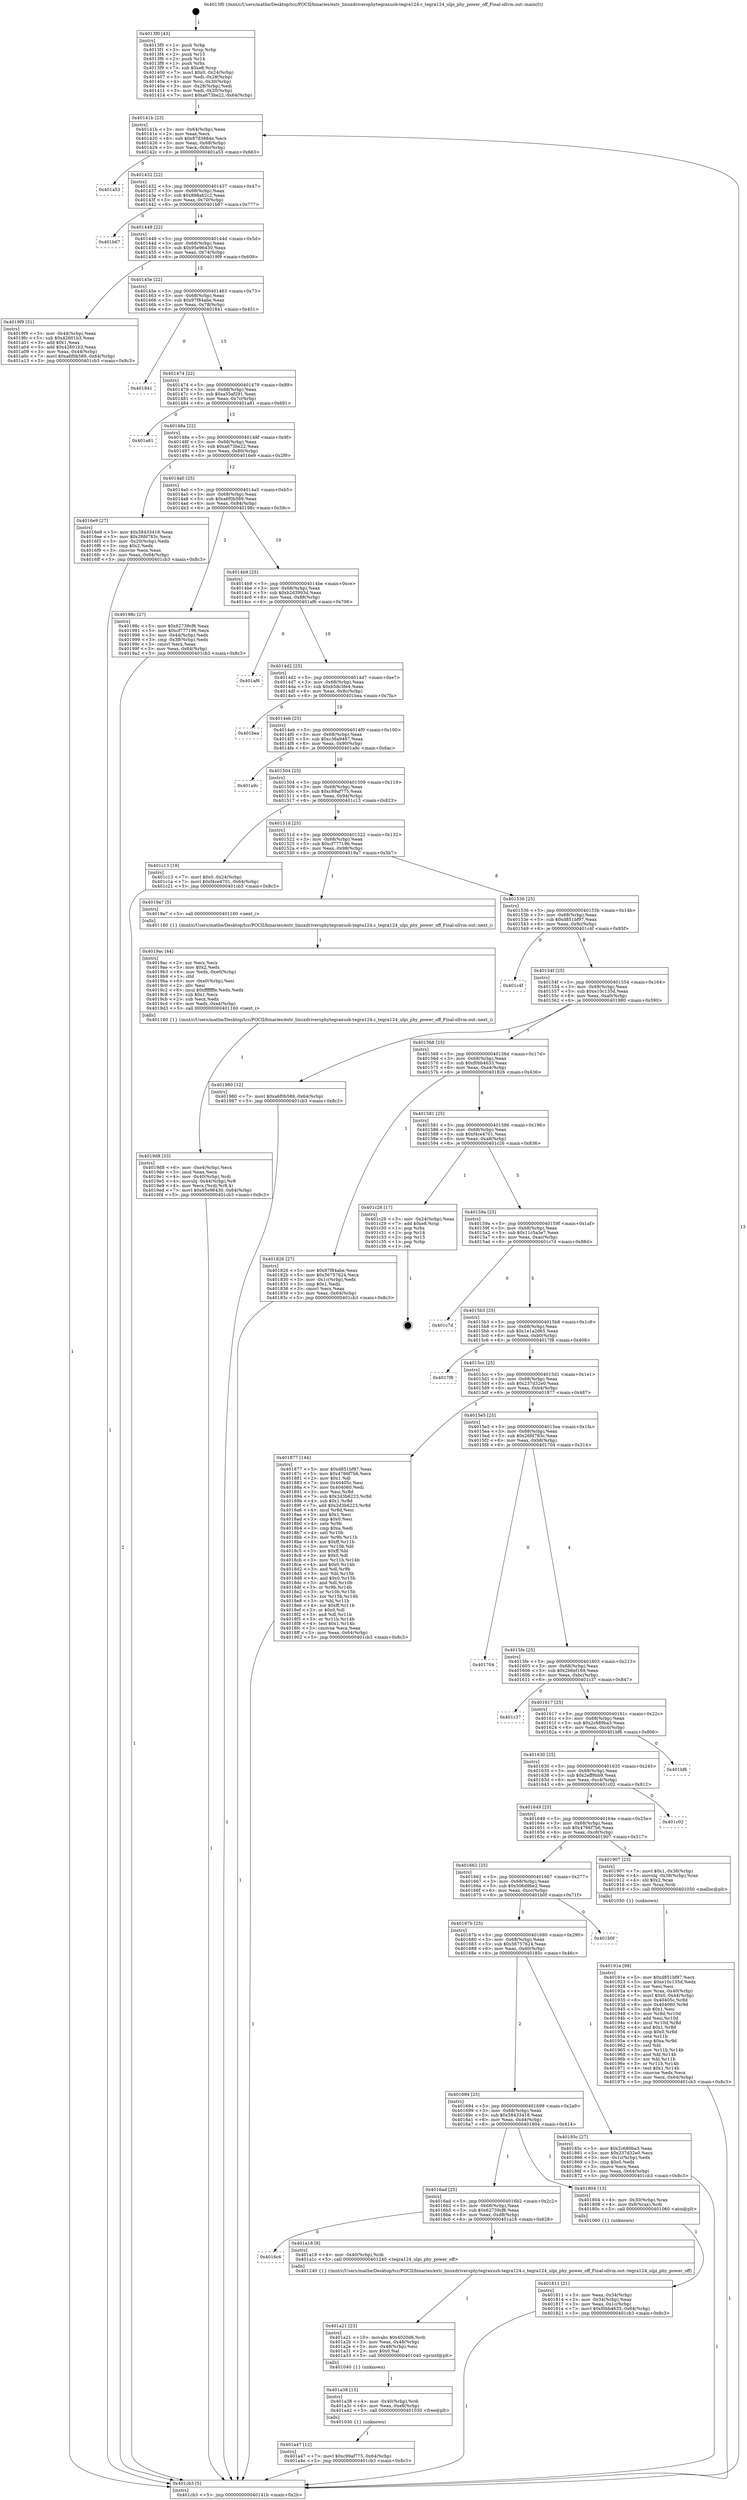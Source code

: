 digraph "0x4013f0" {
  label = "0x4013f0 (/mnt/c/Users/mathe/Desktop/tcc/POCII/binaries/extr_linuxdriversphytegraxusb-tegra124.c_tegra124_ulpi_phy_power_off_Final-ollvm.out::main(0))"
  labelloc = "t"
  node[shape=record]

  Entry [label="",width=0.3,height=0.3,shape=circle,fillcolor=black,style=filled]
  "0x40141b" [label="{
     0x40141b [23]\l
     | [instrs]\l
     &nbsp;&nbsp;0x40141b \<+3\>: mov -0x64(%rbp),%eax\l
     &nbsp;&nbsp;0x40141e \<+2\>: mov %eax,%ecx\l
     &nbsp;&nbsp;0x401420 \<+6\>: sub $0x87d3884e,%ecx\l
     &nbsp;&nbsp;0x401426 \<+3\>: mov %eax,-0x68(%rbp)\l
     &nbsp;&nbsp;0x401429 \<+3\>: mov %ecx,-0x6c(%rbp)\l
     &nbsp;&nbsp;0x40142c \<+6\>: je 0000000000401a53 \<main+0x663\>\l
  }"]
  "0x401a53" [label="{
     0x401a53\l
  }", style=dashed]
  "0x401432" [label="{
     0x401432 [22]\l
     | [instrs]\l
     &nbsp;&nbsp;0x401432 \<+5\>: jmp 0000000000401437 \<main+0x47\>\l
     &nbsp;&nbsp;0x401437 \<+3\>: mov -0x68(%rbp),%eax\l
     &nbsp;&nbsp;0x40143a \<+5\>: sub $0x898ab2c2,%eax\l
     &nbsp;&nbsp;0x40143f \<+3\>: mov %eax,-0x70(%rbp)\l
     &nbsp;&nbsp;0x401442 \<+6\>: je 0000000000401b67 \<main+0x777\>\l
  }"]
  Exit [label="",width=0.3,height=0.3,shape=circle,fillcolor=black,style=filled,peripheries=2]
  "0x401b67" [label="{
     0x401b67\l
  }", style=dashed]
  "0x401448" [label="{
     0x401448 [22]\l
     | [instrs]\l
     &nbsp;&nbsp;0x401448 \<+5\>: jmp 000000000040144d \<main+0x5d\>\l
     &nbsp;&nbsp;0x40144d \<+3\>: mov -0x68(%rbp),%eax\l
     &nbsp;&nbsp;0x401450 \<+5\>: sub $0x95e96430,%eax\l
     &nbsp;&nbsp;0x401455 \<+3\>: mov %eax,-0x74(%rbp)\l
     &nbsp;&nbsp;0x401458 \<+6\>: je 00000000004019f9 \<main+0x609\>\l
  }"]
  "0x401a47" [label="{
     0x401a47 [12]\l
     | [instrs]\l
     &nbsp;&nbsp;0x401a47 \<+7\>: movl $0xc99af775,-0x64(%rbp)\l
     &nbsp;&nbsp;0x401a4e \<+5\>: jmp 0000000000401cb3 \<main+0x8c3\>\l
  }"]
  "0x4019f9" [label="{
     0x4019f9 [31]\l
     | [instrs]\l
     &nbsp;&nbsp;0x4019f9 \<+3\>: mov -0x44(%rbp),%eax\l
     &nbsp;&nbsp;0x4019fc \<+5\>: sub $0x42601b3,%eax\l
     &nbsp;&nbsp;0x401a01 \<+3\>: add $0x1,%eax\l
     &nbsp;&nbsp;0x401a04 \<+5\>: add $0x42601b3,%eax\l
     &nbsp;&nbsp;0x401a09 \<+3\>: mov %eax,-0x44(%rbp)\l
     &nbsp;&nbsp;0x401a0c \<+7\>: movl $0xa6f0b589,-0x64(%rbp)\l
     &nbsp;&nbsp;0x401a13 \<+5\>: jmp 0000000000401cb3 \<main+0x8c3\>\l
  }"]
  "0x40145e" [label="{
     0x40145e [22]\l
     | [instrs]\l
     &nbsp;&nbsp;0x40145e \<+5\>: jmp 0000000000401463 \<main+0x73\>\l
     &nbsp;&nbsp;0x401463 \<+3\>: mov -0x68(%rbp),%eax\l
     &nbsp;&nbsp;0x401466 \<+5\>: sub $0x97f84abe,%eax\l
     &nbsp;&nbsp;0x40146b \<+3\>: mov %eax,-0x78(%rbp)\l
     &nbsp;&nbsp;0x40146e \<+6\>: je 0000000000401841 \<main+0x451\>\l
  }"]
  "0x401a38" [label="{
     0x401a38 [15]\l
     | [instrs]\l
     &nbsp;&nbsp;0x401a38 \<+4\>: mov -0x40(%rbp),%rdi\l
     &nbsp;&nbsp;0x401a3c \<+6\>: mov %eax,-0xe8(%rbp)\l
     &nbsp;&nbsp;0x401a42 \<+5\>: call 0000000000401030 \<free@plt\>\l
     | [calls]\l
     &nbsp;&nbsp;0x401030 \{1\} (unknown)\l
  }"]
  "0x401841" [label="{
     0x401841\l
  }", style=dashed]
  "0x401474" [label="{
     0x401474 [22]\l
     | [instrs]\l
     &nbsp;&nbsp;0x401474 \<+5\>: jmp 0000000000401479 \<main+0x89\>\l
     &nbsp;&nbsp;0x401479 \<+3\>: mov -0x68(%rbp),%eax\l
     &nbsp;&nbsp;0x40147c \<+5\>: sub $0xa55af291,%eax\l
     &nbsp;&nbsp;0x401481 \<+3\>: mov %eax,-0x7c(%rbp)\l
     &nbsp;&nbsp;0x401484 \<+6\>: je 0000000000401a81 \<main+0x691\>\l
  }"]
  "0x401a21" [label="{
     0x401a21 [23]\l
     | [instrs]\l
     &nbsp;&nbsp;0x401a21 \<+10\>: movabs $0x4020d6,%rdi\l
     &nbsp;&nbsp;0x401a2b \<+3\>: mov %eax,-0x48(%rbp)\l
     &nbsp;&nbsp;0x401a2e \<+3\>: mov -0x48(%rbp),%esi\l
     &nbsp;&nbsp;0x401a31 \<+2\>: mov $0x0,%al\l
     &nbsp;&nbsp;0x401a33 \<+5\>: call 0000000000401040 \<printf@plt\>\l
     | [calls]\l
     &nbsp;&nbsp;0x401040 \{1\} (unknown)\l
  }"]
  "0x401a81" [label="{
     0x401a81\l
  }", style=dashed]
  "0x40148a" [label="{
     0x40148a [22]\l
     | [instrs]\l
     &nbsp;&nbsp;0x40148a \<+5\>: jmp 000000000040148f \<main+0x9f\>\l
     &nbsp;&nbsp;0x40148f \<+3\>: mov -0x68(%rbp),%eax\l
     &nbsp;&nbsp;0x401492 \<+5\>: sub $0xa673be22,%eax\l
     &nbsp;&nbsp;0x401497 \<+3\>: mov %eax,-0x80(%rbp)\l
     &nbsp;&nbsp;0x40149a \<+6\>: je 00000000004016e9 \<main+0x2f9\>\l
  }"]
  "0x4016c6" [label="{
     0x4016c6\l
  }", style=dashed]
  "0x4016e9" [label="{
     0x4016e9 [27]\l
     | [instrs]\l
     &nbsp;&nbsp;0x4016e9 \<+5\>: mov $0x58433418,%eax\l
     &nbsp;&nbsp;0x4016ee \<+5\>: mov $0x26fd783c,%ecx\l
     &nbsp;&nbsp;0x4016f3 \<+3\>: mov -0x20(%rbp),%edx\l
     &nbsp;&nbsp;0x4016f6 \<+3\>: cmp $0x2,%edx\l
     &nbsp;&nbsp;0x4016f9 \<+3\>: cmovne %ecx,%eax\l
     &nbsp;&nbsp;0x4016fc \<+3\>: mov %eax,-0x64(%rbp)\l
     &nbsp;&nbsp;0x4016ff \<+5\>: jmp 0000000000401cb3 \<main+0x8c3\>\l
  }"]
  "0x4014a0" [label="{
     0x4014a0 [25]\l
     | [instrs]\l
     &nbsp;&nbsp;0x4014a0 \<+5\>: jmp 00000000004014a5 \<main+0xb5\>\l
     &nbsp;&nbsp;0x4014a5 \<+3\>: mov -0x68(%rbp),%eax\l
     &nbsp;&nbsp;0x4014a8 \<+5\>: sub $0xa6f0b589,%eax\l
     &nbsp;&nbsp;0x4014ad \<+6\>: mov %eax,-0x84(%rbp)\l
     &nbsp;&nbsp;0x4014b3 \<+6\>: je 000000000040198c \<main+0x59c\>\l
  }"]
  "0x401cb3" [label="{
     0x401cb3 [5]\l
     | [instrs]\l
     &nbsp;&nbsp;0x401cb3 \<+5\>: jmp 000000000040141b \<main+0x2b\>\l
  }"]
  "0x4013f0" [label="{
     0x4013f0 [43]\l
     | [instrs]\l
     &nbsp;&nbsp;0x4013f0 \<+1\>: push %rbp\l
     &nbsp;&nbsp;0x4013f1 \<+3\>: mov %rsp,%rbp\l
     &nbsp;&nbsp;0x4013f4 \<+2\>: push %r15\l
     &nbsp;&nbsp;0x4013f6 \<+2\>: push %r14\l
     &nbsp;&nbsp;0x4013f8 \<+1\>: push %rbx\l
     &nbsp;&nbsp;0x4013f9 \<+7\>: sub $0xe8,%rsp\l
     &nbsp;&nbsp;0x401400 \<+7\>: movl $0x0,-0x24(%rbp)\l
     &nbsp;&nbsp;0x401407 \<+3\>: mov %edi,-0x28(%rbp)\l
     &nbsp;&nbsp;0x40140a \<+4\>: mov %rsi,-0x30(%rbp)\l
     &nbsp;&nbsp;0x40140e \<+3\>: mov -0x28(%rbp),%edi\l
     &nbsp;&nbsp;0x401411 \<+3\>: mov %edi,-0x20(%rbp)\l
     &nbsp;&nbsp;0x401414 \<+7\>: movl $0xa673be22,-0x64(%rbp)\l
  }"]
  "0x401a18" [label="{
     0x401a18 [9]\l
     | [instrs]\l
     &nbsp;&nbsp;0x401a18 \<+4\>: mov -0x40(%rbp),%rdi\l
     &nbsp;&nbsp;0x401a1c \<+5\>: call 0000000000401240 \<tegra124_ulpi_phy_power_off\>\l
     | [calls]\l
     &nbsp;&nbsp;0x401240 \{1\} (/mnt/c/Users/mathe/Desktop/tcc/POCII/binaries/extr_linuxdriversphytegraxusb-tegra124.c_tegra124_ulpi_phy_power_off_Final-ollvm.out::tegra124_ulpi_phy_power_off)\l
  }"]
  "0x40198c" [label="{
     0x40198c [27]\l
     | [instrs]\l
     &nbsp;&nbsp;0x40198c \<+5\>: mov $0x62739cf6,%eax\l
     &nbsp;&nbsp;0x401991 \<+5\>: mov $0xcf777196,%ecx\l
     &nbsp;&nbsp;0x401996 \<+3\>: mov -0x44(%rbp),%edx\l
     &nbsp;&nbsp;0x401999 \<+3\>: cmp -0x38(%rbp),%edx\l
     &nbsp;&nbsp;0x40199c \<+3\>: cmovl %ecx,%eax\l
     &nbsp;&nbsp;0x40199f \<+3\>: mov %eax,-0x64(%rbp)\l
     &nbsp;&nbsp;0x4019a2 \<+5\>: jmp 0000000000401cb3 \<main+0x8c3\>\l
  }"]
  "0x4014b9" [label="{
     0x4014b9 [25]\l
     | [instrs]\l
     &nbsp;&nbsp;0x4014b9 \<+5\>: jmp 00000000004014be \<main+0xce\>\l
     &nbsp;&nbsp;0x4014be \<+3\>: mov -0x68(%rbp),%eax\l
     &nbsp;&nbsp;0x4014c1 \<+5\>: sub $0xb2d3993d,%eax\l
     &nbsp;&nbsp;0x4014c6 \<+6\>: mov %eax,-0x88(%rbp)\l
     &nbsp;&nbsp;0x4014cc \<+6\>: je 0000000000401af6 \<main+0x706\>\l
  }"]
  "0x4019d8" [label="{
     0x4019d8 [33]\l
     | [instrs]\l
     &nbsp;&nbsp;0x4019d8 \<+6\>: mov -0xe4(%rbp),%ecx\l
     &nbsp;&nbsp;0x4019de \<+3\>: imul %eax,%ecx\l
     &nbsp;&nbsp;0x4019e1 \<+4\>: mov -0x40(%rbp),%rdi\l
     &nbsp;&nbsp;0x4019e5 \<+4\>: movslq -0x44(%rbp),%r8\l
     &nbsp;&nbsp;0x4019e9 \<+4\>: mov %ecx,(%rdi,%r8,4)\l
     &nbsp;&nbsp;0x4019ed \<+7\>: movl $0x95e96430,-0x64(%rbp)\l
     &nbsp;&nbsp;0x4019f4 \<+5\>: jmp 0000000000401cb3 \<main+0x8c3\>\l
  }"]
  "0x401af6" [label="{
     0x401af6\l
  }", style=dashed]
  "0x4014d2" [label="{
     0x4014d2 [25]\l
     | [instrs]\l
     &nbsp;&nbsp;0x4014d2 \<+5\>: jmp 00000000004014d7 \<main+0xe7\>\l
     &nbsp;&nbsp;0x4014d7 \<+3\>: mov -0x68(%rbp),%eax\l
     &nbsp;&nbsp;0x4014da \<+5\>: sub $0xb5dc3fe4,%eax\l
     &nbsp;&nbsp;0x4014df \<+6\>: mov %eax,-0x8c(%rbp)\l
     &nbsp;&nbsp;0x4014e5 \<+6\>: je 0000000000401bea \<main+0x7fa\>\l
  }"]
  "0x4019ac" [label="{
     0x4019ac [44]\l
     | [instrs]\l
     &nbsp;&nbsp;0x4019ac \<+2\>: xor %ecx,%ecx\l
     &nbsp;&nbsp;0x4019ae \<+5\>: mov $0x2,%edx\l
     &nbsp;&nbsp;0x4019b3 \<+6\>: mov %edx,-0xe0(%rbp)\l
     &nbsp;&nbsp;0x4019b9 \<+1\>: cltd\l
     &nbsp;&nbsp;0x4019ba \<+6\>: mov -0xe0(%rbp),%esi\l
     &nbsp;&nbsp;0x4019c0 \<+2\>: idiv %esi\l
     &nbsp;&nbsp;0x4019c2 \<+6\>: imul $0xfffffffe,%edx,%edx\l
     &nbsp;&nbsp;0x4019c8 \<+3\>: sub $0x1,%ecx\l
     &nbsp;&nbsp;0x4019cb \<+2\>: sub %ecx,%edx\l
     &nbsp;&nbsp;0x4019cd \<+6\>: mov %edx,-0xe4(%rbp)\l
     &nbsp;&nbsp;0x4019d3 \<+5\>: call 0000000000401160 \<next_i\>\l
     | [calls]\l
     &nbsp;&nbsp;0x401160 \{1\} (/mnt/c/Users/mathe/Desktop/tcc/POCII/binaries/extr_linuxdriversphytegraxusb-tegra124.c_tegra124_ulpi_phy_power_off_Final-ollvm.out::next_i)\l
  }"]
  "0x401bea" [label="{
     0x401bea\l
  }", style=dashed]
  "0x4014eb" [label="{
     0x4014eb [25]\l
     | [instrs]\l
     &nbsp;&nbsp;0x4014eb \<+5\>: jmp 00000000004014f0 \<main+0x100\>\l
     &nbsp;&nbsp;0x4014f0 \<+3\>: mov -0x68(%rbp),%eax\l
     &nbsp;&nbsp;0x4014f3 \<+5\>: sub $0xc36a9487,%eax\l
     &nbsp;&nbsp;0x4014f8 \<+6\>: mov %eax,-0x90(%rbp)\l
     &nbsp;&nbsp;0x4014fe \<+6\>: je 0000000000401a9c \<main+0x6ac\>\l
  }"]
  "0x40191e" [label="{
     0x40191e [98]\l
     | [instrs]\l
     &nbsp;&nbsp;0x40191e \<+5\>: mov $0xd851bf97,%ecx\l
     &nbsp;&nbsp;0x401923 \<+5\>: mov $0xe10c135d,%edx\l
     &nbsp;&nbsp;0x401928 \<+2\>: xor %esi,%esi\l
     &nbsp;&nbsp;0x40192a \<+4\>: mov %rax,-0x40(%rbp)\l
     &nbsp;&nbsp;0x40192e \<+7\>: movl $0x0,-0x44(%rbp)\l
     &nbsp;&nbsp;0x401935 \<+8\>: mov 0x40405c,%r8d\l
     &nbsp;&nbsp;0x40193d \<+8\>: mov 0x404060,%r9d\l
     &nbsp;&nbsp;0x401945 \<+3\>: sub $0x1,%esi\l
     &nbsp;&nbsp;0x401948 \<+3\>: mov %r8d,%r10d\l
     &nbsp;&nbsp;0x40194b \<+3\>: add %esi,%r10d\l
     &nbsp;&nbsp;0x40194e \<+4\>: imul %r10d,%r8d\l
     &nbsp;&nbsp;0x401952 \<+4\>: and $0x1,%r8d\l
     &nbsp;&nbsp;0x401956 \<+4\>: cmp $0x0,%r8d\l
     &nbsp;&nbsp;0x40195a \<+4\>: sete %r11b\l
     &nbsp;&nbsp;0x40195e \<+4\>: cmp $0xa,%r9d\l
     &nbsp;&nbsp;0x401962 \<+3\>: setl %bl\l
     &nbsp;&nbsp;0x401965 \<+3\>: mov %r11b,%r14b\l
     &nbsp;&nbsp;0x401968 \<+3\>: and %bl,%r14b\l
     &nbsp;&nbsp;0x40196b \<+3\>: xor %bl,%r11b\l
     &nbsp;&nbsp;0x40196e \<+3\>: or %r11b,%r14b\l
     &nbsp;&nbsp;0x401971 \<+4\>: test $0x1,%r14b\l
     &nbsp;&nbsp;0x401975 \<+3\>: cmovne %edx,%ecx\l
     &nbsp;&nbsp;0x401978 \<+3\>: mov %ecx,-0x64(%rbp)\l
     &nbsp;&nbsp;0x40197b \<+5\>: jmp 0000000000401cb3 \<main+0x8c3\>\l
  }"]
  "0x401a9c" [label="{
     0x401a9c\l
  }", style=dashed]
  "0x401504" [label="{
     0x401504 [25]\l
     | [instrs]\l
     &nbsp;&nbsp;0x401504 \<+5\>: jmp 0000000000401509 \<main+0x119\>\l
     &nbsp;&nbsp;0x401509 \<+3\>: mov -0x68(%rbp),%eax\l
     &nbsp;&nbsp;0x40150c \<+5\>: sub $0xc99af775,%eax\l
     &nbsp;&nbsp;0x401511 \<+6\>: mov %eax,-0x94(%rbp)\l
     &nbsp;&nbsp;0x401517 \<+6\>: je 0000000000401c13 \<main+0x823\>\l
  }"]
  "0x401811" [label="{
     0x401811 [21]\l
     | [instrs]\l
     &nbsp;&nbsp;0x401811 \<+3\>: mov %eax,-0x34(%rbp)\l
     &nbsp;&nbsp;0x401814 \<+3\>: mov -0x34(%rbp),%eax\l
     &nbsp;&nbsp;0x401817 \<+3\>: mov %eax,-0x1c(%rbp)\l
     &nbsp;&nbsp;0x40181a \<+7\>: movl $0xf0bb4633,-0x64(%rbp)\l
     &nbsp;&nbsp;0x401821 \<+5\>: jmp 0000000000401cb3 \<main+0x8c3\>\l
  }"]
  "0x401c13" [label="{
     0x401c13 [19]\l
     | [instrs]\l
     &nbsp;&nbsp;0x401c13 \<+7\>: movl $0x0,-0x24(%rbp)\l
     &nbsp;&nbsp;0x401c1a \<+7\>: movl $0xf4ce4701,-0x64(%rbp)\l
     &nbsp;&nbsp;0x401c21 \<+5\>: jmp 0000000000401cb3 \<main+0x8c3\>\l
  }"]
  "0x40151d" [label="{
     0x40151d [25]\l
     | [instrs]\l
     &nbsp;&nbsp;0x40151d \<+5\>: jmp 0000000000401522 \<main+0x132\>\l
     &nbsp;&nbsp;0x401522 \<+3\>: mov -0x68(%rbp),%eax\l
     &nbsp;&nbsp;0x401525 \<+5\>: sub $0xcf777196,%eax\l
     &nbsp;&nbsp;0x40152a \<+6\>: mov %eax,-0x98(%rbp)\l
     &nbsp;&nbsp;0x401530 \<+6\>: je 00000000004019a7 \<main+0x5b7\>\l
  }"]
  "0x4016ad" [label="{
     0x4016ad [25]\l
     | [instrs]\l
     &nbsp;&nbsp;0x4016ad \<+5\>: jmp 00000000004016b2 \<main+0x2c2\>\l
     &nbsp;&nbsp;0x4016b2 \<+3\>: mov -0x68(%rbp),%eax\l
     &nbsp;&nbsp;0x4016b5 \<+5\>: sub $0x62739cf6,%eax\l
     &nbsp;&nbsp;0x4016ba \<+6\>: mov %eax,-0xd8(%rbp)\l
     &nbsp;&nbsp;0x4016c0 \<+6\>: je 0000000000401a18 \<main+0x628\>\l
  }"]
  "0x4019a7" [label="{
     0x4019a7 [5]\l
     | [instrs]\l
     &nbsp;&nbsp;0x4019a7 \<+5\>: call 0000000000401160 \<next_i\>\l
     | [calls]\l
     &nbsp;&nbsp;0x401160 \{1\} (/mnt/c/Users/mathe/Desktop/tcc/POCII/binaries/extr_linuxdriversphytegraxusb-tegra124.c_tegra124_ulpi_phy_power_off_Final-ollvm.out::next_i)\l
  }"]
  "0x401536" [label="{
     0x401536 [25]\l
     | [instrs]\l
     &nbsp;&nbsp;0x401536 \<+5\>: jmp 000000000040153b \<main+0x14b\>\l
     &nbsp;&nbsp;0x40153b \<+3\>: mov -0x68(%rbp),%eax\l
     &nbsp;&nbsp;0x40153e \<+5\>: sub $0xd851bf97,%eax\l
     &nbsp;&nbsp;0x401543 \<+6\>: mov %eax,-0x9c(%rbp)\l
     &nbsp;&nbsp;0x401549 \<+6\>: je 0000000000401c4f \<main+0x85f\>\l
  }"]
  "0x401804" [label="{
     0x401804 [13]\l
     | [instrs]\l
     &nbsp;&nbsp;0x401804 \<+4\>: mov -0x30(%rbp),%rax\l
     &nbsp;&nbsp;0x401808 \<+4\>: mov 0x8(%rax),%rdi\l
     &nbsp;&nbsp;0x40180c \<+5\>: call 0000000000401060 \<atoi@plt\>\l
     | [calls]\l
     &nbsp;&nbsp;0x401060 \{1\} (unknown)\l
  }"]
  "0x401c4f" [label="{
     0x401c4f\l
  }", style=dashed]
  "0x40154f" [label="{
     0x40154f [25]\l
     | [instrs]\l
     &nbsp;&nbsp;0x40154f \<+5\>: jmp 0000000000401554 \<main+0x164\>\l
     &nbsp;&nbsp;0x401554 \<+3\>: mov -0x68(%rbp),%eax\l
     &nbsp;&nbsp;0x401557 \<+5\>: sub $0xe10c135d,%eax\l
     &nbsp;&nbsp;0x40155c \<+6\>: mov %eax,-0xa0(%rbp)\l
     &nbsp;&nbsp;0x401562 \<+6\>: je 0000000000401980 \<main+0x590\>\l
  }"]
  "0x401694" [label="{
     0x401694 [25]\l
     | [instrs]\l
     &nbsp;&nbsp;0x401694 \<+5\>: jmp 0000000000401699 \<main+0x2a9\>\l
     &nbsp;&nbsp;0x401699 \<+3\>: mov -0x68(%rbp),%eax\l
     &nbsp;&nbsp;0x40169c \<+5\>: sub $0x58433418,%eax\l
     &nbsp;&nbsp;0x4016a1 \<+6\>: mov %eax,-0xd4(%rbp)\l
     &nbsp;&nbsp;0x4016a7 \<+6\>: je 0000000000401804 \<main+0x414\>\l
  }"]
  "0x401980" [label="{
     0x401980 [12]\l
     | [instrs]\l
     &nbsp;&nbsp;0x401980 \<+7\>: movl $0xa6f0b589,-0x64(%rbp)\l
     &nbsp;&nbsp;0x401987 \<+5\>: jmp 0000000000401cb3 \<main+0x8c3\>\l
  }"]
  "0x401568" [label="{
     0x401568 [25]\l
     | [instrs]\l
     &nbsp;&nbsp;0x401568 \<+5\>: jmp 000000000040156d \<main+0x17d\>\l
     &nbsp;&nbsp;0x40156d \<+3\>: mov -0x68(%rbp),%eax\l
     &nbsp;&nbsp;0x401570 \<+5\>: sub $0xf0bb4633,%eax\l
     &nbsp;&nbsp;0x401575 \<+6\>: mov %eax,-0xa4(%rbp)\l
     &nbsp;&nbsp;0x40157b \<+6\>: je 0000000000401826 \<main+0x436\>\l
  }"]
  "0x40185c" [label="{
     0x40185c [27]\l
     | [instrs]\l
     &nbsp;&nbsp;0x40185c \<+5\>: mov $0x2c689ba3,%eax\l
     &nbsp;&nbsp;0x401861 \<+5\>: mov $0x237d32e0,%ecx\l
     &nbsp;&nbsp;0x401866 \<+3\>: mov -0x1c(%rbp),%edx\l
     &nbsp;&nbsp;0x401869 \<+3\>: cmp $0x0,%edx\l
     &nbsp;&nbsp;0x40186c \<+3\>: cmove %ecx,%eax\l
     &nbsp;&nbsp;0x40186f \<+3\>: mov %eax,-0x64(%rbp)\l
     &nbsp;&nbsp;0x401872 \<+5\>: jmp 0000000000401cb3 \<main+0x8c3\>\l
  }"]
  "0x401826" [label="{
     0x401826 [27]\l
     | [instrs]\l
     &nbsp;&nbsp;0x401826 \<+5\>: mov $0x97f84abe,%eax\l
     &nbsp;&nbsp;0x40182b \<+5\>: mov $0x56757624,%ecx\l
     &nbsp;&nbsp;0x401830 \<+3\>: mov -0x1c(%rbp),%edx\l
     &nbsp;&nbsp;0x401833 \<+3\>: cmp $0x1,%edx\l
     &nbsp;&nbsp;0x401836 \<+3\>: cmovl %ecx,%eax\l
     &nbsp;&nbsp;0x401839 \<+3\>: mov %eax,-0x64(%rbp)\l
     &nbsp;&nbsp;0x40183c \<+5\>: jmp 0000000000401cb3 \<main+0x8c3\>\l
  }"]
  "0x401581" [label="{
     0x401581 [25]\l
     | [instrs]\l
     &nbsp;&nbsp;0x401581 \<+5\>: jmp 0000000000401586 \<main+0x196\>\l
     &nbsp;&nbsp;0x401586 \<+3\>: mov -0x68(%rbp),%eax\l
     &nbsp;&nbsp;0x401589 \<+5\>: sub $0xf4ce4701,%eax\l
     &nbsp;&nbsp;0x40158e \<+6\>: mov %eax,-0xa8(%rbp)\l
     &nbsp;&nbsp;0x401594 \<+6\>: je 0000000000401c26 \<main+0x836\>\l
  }"]
  "0x40167b" [label="{
     0x40167b [25]\l
     | [instrs]\l
     &nbsp;&nbsp;0x40167b \<+5\>: jmp 0000000000401680 \<main+0x290\>\l
     &nbsp;&nbsp;0x401680 \<+3\>: mov -0x68(%rbp),%eax\l
     &nbsp;&nbsp;0x401683 \<+5\>: sub $0x56757624,%eax\l
     &nbsp;&nbsp;0x401688 \<+6\>: mov %eax,-0xd0(%rbp)\l
     &nbsp;&nbsp;0x40168e \<+6\>: je 000000000040185c \<main+0x46c\>\l
  }"]
  "0x401c26" [label="{
     0x401c26 [17]\l
     | [instrs]\l
     &nbsp;&nbsp;0x401c26 \<+3\>: mov -0x24(%rbp),%eax\l
     &nbsp;&nbsp;0x401c29 \<+7\>: add $0xe8,%rsp\l
     &nbsp;&nbsp;0x401c30 \<+1\>: pop %rbx\l
     &nbsp;&nbsp;0x401c31 \<+2\>: pop %r14\l
     &nbsp;&nbsp;0x401c33 \<+2\>: pop %r15\l
     &nbsp;&nbsp;0x401c35 \<+1\>: pop %rbp\l
     &nbsp;&nbsp;0x401c36 \<+1\>: ret\l
  }"]
  "0x40159a" [label="{
     0x40159a [25]\l
     | [instrs]\l
     &nbsp;&nbsp;0x40159a \<+5\>: jmp 000000000040159f \<main+0x1af\>\l
     &nbsp;&nbsp;0x40159f \<+3\>: mov -0x68(%rbp),%eax\l
     &nbsp;&nbsp;0x4015a2 \<+5\>: sub $0x11c5a3e7,%eax\l
     &nbsp;&nbsp;0x4015a7 \<+6\>: mov %eax,-0xac(%rbp)\l
     &nbsp;&nbsp;0x4015ad \<+6\>: je 0000000000401c7d \<main+0x88d\>\l
  }"]
  "0x401b0f" [label="{
     0x401b0f\l
  }", style=dashed]
  "0x401c7d" [label="{
     0x401c7d\l
  }", style=dashed]
  "0x4015b3" [label="{
     0x4015b3 [25]\l
     | [instrs]\l
     &nbsp;&nbsp;0x4015b3 \<+5\>: jmp 00000000004015b8 \<main+0x1c8\>\l
     &nbsp;&nbsp;0x4015b8 \<+3\>: mov -0x68(%rbp),%eax\l
     &nbsp;&nbsp;0x4015bb \<+5\>: sub $0x1e1a2d65,%eax\l
     &nbsp;&nbsp;0x4015c0 \<+6\>: mov %eax,-0xb0(%rbp)\l
     &nbsp;&nbsp;0x4015c6 \<+6\>: je 00000000004017f8 \<main+0x408\>\l
  }"]
  "0x401662" [label="{
     0x401662 [25]\l
     | [instrs]\l
     &nbsp;&nbsp;0x401662 \<+5\>: jmp 0000000000401667 \<main+0x277\>\l
     &nbsp;&nbsp;0x401667 \<+3\>: mov -0x68(%rbp),%eax\l
     &nbsp;&nbsp;0x40166a \<+5\>: sub $0x506d9be2,%eax\l
     &nbsp;&nbsp;0x40166f \<+6\>: mov %eax,-0xcc(%rbp)\l
     &nbsp;&nbsp;0x401675 \<+6\>: je 0000000000401b0f \<main+0x71f\>\l
  }"]
  "0x4017f8" [label="{
     0x4017f8\l
  }", style=dashed]
  "0x4015cc" [label="{
     0x4015cc [25]\l
     | [instrs]\l
     &nbsp;&nbsp;0x4015cc \<+5\>: jmp 00000000004015d1 \<main+0x1e1\>\l
     &nbsp;&nbsp;0x4015d1 \<+3\>: mov -0x68(%rbp),%eax\l
     &nbsp;&nbsp;0x4015d4 \<+5\>: sub $0x237d32e0,%eax\l
     &nbsp;&nbsp;0x4015d9 \<+6\>: mov %eax,-0xb4(%rbp)\l
     &nbsp;&nbsp;0x4015df \<+6\>: je 0000000000401877 \<main+0x487\>\l
  }"]
  "0x401907" [label="{
     0x401907 [23]\l
     | [instrs]\l
     &nbsp;&nbsp;0x401907 \<+7\>: movl $0x1,-0x38(%rbp)\l
     &nbsp;&nbsp;0x40190e \<+4\>: movslq -0x38(%rbp),%rax\l
     &nbsp;&nbsp;0x401912 \<+4\>: shl $0x2,%rax\l
     &nbsp;&nbsp;0x401916 \<+3\>: mov %rax,%rdi\l
     &nbsp;&nbsp;0x401919 \<+5\>: call 0000000000401050 \<malloc@plt\>\l
     | [calls]\l
     &nbsp;&nbsp;0x401050 \{1\} (unknown)\l
  }"]
  "0x401877" [label="{
     0x401877 [144]\l
     | [instrs]\l
     &nbsp;&nbsp;0x401877 \<+5\>: mov $0xd851bf97,%eax\l
     &nbsp;&nbsp;0x40187c \<+5\>: mov $0x4766f7b6,%ecx\l
     &nbsp;&nbsp;0x401881 \<+2\>: mov $0x1,%dl\l
     &nbsp;&nbsp;0x401883 \<+7\>: mov 0x40405c,%esi\l
     &nbsp;&nbsp;0x40188a \<+7\>: mov 0x404060,%edi\l
     &nbsp;&nbsp;0x401891 \<+3\>: mov %esi,%r8d\l
     &nbsp;&nbsp;0x401894 \<+7\>: sub $0x2d3b6223,%r8d\l
     &nbsp;&nbsp;0x40189b \<+4\>: sub $0x1,%r8d\l
     &nbsp;&nbsp;0x40189f \<+7\>: add $0x2d3b6223,%r8d\l
     &nbsp;&nbsp;0x4018a6 \<+4\>: imul %r8d,%esi\l
     &nbsp;&nbsp;0x4018aa \<+3\>: and $0x1,%esi\l
     &nbsp;&nbsp;0x4018ad \<+3\>: cmp $0x0,%esi\l
     &nbsp;&nbsp;0x4018b0 \<+4\>: sete %r9b\l
     &nbsp;&nbsp;0x4018b4 \<+3\>: cmp $0xa,%edi\l
     &nbsp;&nbsp;0x4018b7 \<+4\>: setl %r10b\l
     &nbsp;&nbsp;0x4018bb \<+3\>: mov %r9b,%r11b\l
     &nbsp;&nbsp;0x4018be \<+4\>: xor $0xff,%r11b\l
     &nbsp;&nbsp;0x4018c2 \<+3\>: mov %r10b,%bl\l
     &nbsp;&nbsp;0x4018c5 \<+3\>: xor $0xff,%bl\l
     &nbsp;&nbsp;0x4018c8 \<+3\>: xor $0x0,%dl\l
     &nbsp;&nbsp;0x4018cb \<+3\>: mov %r11b,%r14b\l
     &nbsp;&nbsp;0x4018ce \<+4\>: and $0x0,%r14b\l
     &nbsp;&nbsp;0x4018d2 \<+3\>: and %dl,%r9b\l
     &nbsp;&nbsp;0x4018d5 \<+3\>: mov %bl,%r15b\l
     &nbsp;&nbsp;0x4018d8 \<+4\>: and $0x0,%r15b\l
     &nbsp;&nbsp;0x4018dc \<+3\>: and %dl,%r10b\l
     &nbsp;&nbsp;0x4018df \<+3\>: or %r9b,%r14b\l
     &nbsp;&nbsp;0x4018e2 \<+3\>: or %r10b,%r15b\l
     &nbsp;&nbsp;0x4018e5 \<+3\>: xor %r15b,%r14b\l
     &nbsp;&nbsp;0x4018e8 \<+3\>: or %bl,%r11b\l
     &nbsp;&nbsp;0x4018eb \<+4\>: xor $0xff,%r11b\l
     &nbsp;&nbsp;0x4018ef \<+3\>: or $0x0,%dl\l
     &nbsp;&nbsp;0x4018f2 \<+3\>: and %dl,%r11b\l
     &nbsp;&nbsp;0x4018f5 \<+3\>: or %r11b,%r14b\l
     &nbsp;&nbsp;0x4018f8 \<+4\>: test $0x1,%r14b\l
     &nbsp;&nbsp;0x4018fc \<+3\>: cmovne %ecx,%eax\l
     &nbsp;&nbsp;0x4018ff \<+3\>: mov %eax,-0x64(%rbp)\l
     &nbsp;&nbsp;0x401902 \<+5\>: jmp 0000000000401cb3 \<main+0x8c3\>\l
  }"]
  "0x4015e5" [label="{
     0x4015e5 [25]\l
     | [instrs]\l
     &nbsp;&nbsp;0x4015e5 \<+5\>: jmp 00000000004015ea \<main+0x1fa\>\l
     &nbsp;&nbsp;0x4015ea \<+3\>: mov -0x68(%rbp),%eax\l
     &nbsp;&nbsp;0x4015ed \<+5\>: sub $0x26fd783c,%eax\l
     &nbsp;&nbsp;0x4015f2 \<+6\>: mov %eax,-0xb8(%rbp)\l
     &nbsp;&nbsp;0x4015f8 \<+6\>: je 0000000000401704 \<main+0x314\>\l
  }"]
  "0x401649" [label="{
     0x401649 [25]\l
     | [instrs]\l
     &nbsp;&nbsp;0x401649 \<+5\>: jmp 000000000040164e \<main+0x25e\>\l
     &nbsp;&nbsp;0x40164e \<+3\>: mov -0x68(%rbp),%eax\l
     &nbsp;&nbsp;0x401651 \<+5\>: sub $0x4766f7b6,%eax\l
     &nbsp;&nbsp;0x401656 \<+6\>: mov %eax,-0xc8(%rbp)\l
     &nbsp;&nbsp;0x40165c \<+6\>: je 0000000000401907 \<main+0x517\>\l
  }"]
  "0x401704" [label="{
     0x401704\l
  }", style=dashed]
  "0x4015fe" [label="{
     0x4015fe [25]\l
     | [instrs]\l
     &nbsp;&nbsp;0x4015fe \<+5\>: jmp 0000000000401603 \<main+0x213\>\l
     &nbsp;&nbsp;0x401603 \<+3\>: mov -0x68(%rbp),%eax\l
     &nbsp;&nbsp;0x401606 \<+5\>: sub $0x2b6ef169,%eax\l
     &nbsp;&nbsp;0x40160b \<+6\>: mov %eax,-0xbc(%rbp)\l
     &nbsp;&nbsp;0x401611 \<+6\>: je 0000000000401c37 \<main+0x847\>\l
  }"]
  "0x401c02" [label="{
     0x401c02\l
  }", style=dashed]
  "0x401c37" [label="{
     0x401c37\l
  }", style=dashed]
  "0x401617" [label="{
     0x401617 [25]\l
     | [instrs]\l
     &nbsp;&nbsp;0x401617 \<+5\>: jmp 000000000040161c \<main+0x22c\>\l
     &nbsp;&nbsp;0x40161c \<+3\>: mov -0x68(%rbp),%eax\l
     &nbsp;&nbsp;0x40161f \<+5\>: sub $0x2c689ba3,%eax\l
     &nbsp;&nbsp;0x401624 \<+6\>: mov %eax,-0xc0(%rbp)\l
     &nbsp;&nbsp;0x40162a \<+6\>: je 0000000000401bf6 \<main+0x806\>\l
  }"]
  "0x401630" [label="{
     0x401630 [25]\l
     | [instrs]\l
     &nbsp;&nbsp;0x401630 \<+5\>: jmp 0000000000401635 \<main+0x245\>\l
     &nbsp;&nbsp;0x401635 \<+3\>: mov -0x68(%rbp),%eax\l
     &nbsp;&nbsp;0x401638 \<+5\>: sub $0x2eff9bb9,%eax\l
     &nbsp;&nbsp;0x40163d \<+6\>: mov %eax,-0xc4(%rbp)\l
     &nbsp;&nbsp;0x401643 \<+6\>: je 0000000000401c02 \<main+0x812\>\l
  }"]
  "0x401bf6" [label="{
     0x401bf6\l
  }", style=dashed]
  Entry -> "0x4013f0" [label=" 1"]
  "0x40141b" -> "0x401a53" [label=" 0"]
  "0x40141b" -> "0x401432" [label=" 14"]
  "0x401c26" -> Exit [label=" 1"]
  "0x401432" -> "0x401b67" [label=" 0"]
  "0x401432" -> "0x401448" [label=" 14"]
  "0x401c13" -> "0x401cb3" [label=" 1"]
  "0x401448" -> "0x4019f9" [label=" 1"]
  "0x401448" -> "0x40145e" [label=" 13"]
  "0x401a47" -> "0x401cb3" [label=" 1"]
  "0x40145e" -> "0x401841" [label=" 0"]
  "0x40145e" -> "0x401474" [label=" 13"]
  "0x401a38" -> "0x401a47" [label=" 1"]
  "0x401474" -> "0x401a81" [label=" 0"]
  "0x401474" -> "0x40148a" [label=" 13"]
  "0x401a21" -> "0x401a38" [label=" 1"]
  "0x40148a" -> "0x4016e9" [label=" 1"]
  "0x40148a" -> "0x4014a0" [label=" 12"]
  "0x4016e9" -> "0x401cb3" [label=" 1"]
  "0x4013f0" -> "0x40141b" [label=" 1"]
  "0x401cb3" -> "0x40141b" [label=" 13"]
  "0x401a18" -> "0x401a21" [label=" 1"]
  "0x4014a0" -> "0x40198c" [label=" 2"]
  "0x4014a0" -> "0x4014b9" [label=" 10"]
  "0x4016ad" -> "0x4016c6" [label=" 0"]
  "0x4014b9" -> "0x401af6" [label=" 0"]
  "0x4014b9" -> "0x4014d2" [label=" 10"]
  "0x4016ad" -> "0x401a18" [label=" 1"]
  "0x4014d2" -> "0x401bea" [label=" 0"]
  "0x4014d2" -> "0x4014eb" [label=" 10"]
  "0x4019f9" -> "0x401cb3" [label=" 1"]
  "0x4014eb" -> "0x401a9c" [label=" 0"]
  "0x4014eb" -> "0x401504" [label=" 10"]
  "0x4019d8" -> "0x401cb3" [label=" 1"]
  "0x401504" -> "0x401c13" [label=" 1"]
  "0x401504" -> "0x40151d" [label=" 9"]
  "0x4019ac" -> "0x4019d8" [label=" 1"]
  "0x40151d" -> "0x4019a7" [label=" 1"]
  "0x40151d" -> "0x401536" [label=" 8"]
  "0x4019a7" -> "0x4019ac" [label=" 1"]
  "0x401536" -> "0x401c4f" [label=" 0"]
  "0x401536" -> "0x40154f" [label=" 8"]
  "0x40198c" -> "0x401cb3" [label=" 2"]
  "0x40154f" -> "0x401980" [label=" 1"]
  "0x40154f" -> "0x401568" [label=" 7"]
  "0x40191e" -> "0x401cb3" [label=" 1"]
  "0x401568" -> "0x401826" [label=" 1"]
  "0x401568" -> "0x401581" [label=" 6"]
  "0x401907" -> "0x40191e" [label=" 1"]
  "0x401581" -> "0x401c26" [label=" 1"]
  "0x401581" -> "0x40159a" [label=" 5"]
  "0x40185c" -> "0x401cb3" [label=" 1"]
  "0x40159a" -> "0x401c7d" [label=" 0"]
  "0x40159a" -> "0x4015b3" [label=" 5"]
  "0x401826" -> "0x401cb3" [label=" 1"]
  "0x4015b3" -> "0x4017f8" [label=" 0"]
  "0x4015b3" -> "0x4015cc" [label=" 5"]
  "0x401804" -> "0x401811" [label=" 1"]
  "0x4015cc" -> "0x401877" [label=" 1"]
  "0x4015cc" -> "0x4015e5" [label=" 4"]
  "0x401694" -> "0x4016ad" [label=" 1"]
  "0x4015e5" -> "0x401704" [label=" 0"]
  "0x4015e5" -> "0x4015fe" [label=" 4"]
  "0x401980" -> "0x401cb3" [label=" 1"]
  "0x4015fe" -> "0x401c37" [label=" 0"]
  "0x4015fe" -> "0x401617" [label=" 4"]
  "0x40167b" -> "0x401694" [label=" 2"]
  "0x401617" -> "0x401bf6" [label=" 0"]
  "0x401617" -> "0x401630" [label=" 4"]
  "0x40167b" -> "0x40185c" [label=" 1"]
  "0x401630" -> "0x401c02" [label=" 0"]
  "0x401630" -> "0x401649" [label=" 4"]
  "0x401694" -> "0x401804" [label=" 1"]
  "0x401649" -> "0x401907" [label=" 1"]
  "0x401649" -> "0x401662" [label=" 3"]
  "0x401811" -> "0x401cb3" [label=" 1"]
  "0x401662" -> "0x401b0f" [label=" 0"]
  "0x401662" -> "0x40167b" [label=" 3"]
  "0x401877" -> "0x401cb3" [label=" 1"]
}
